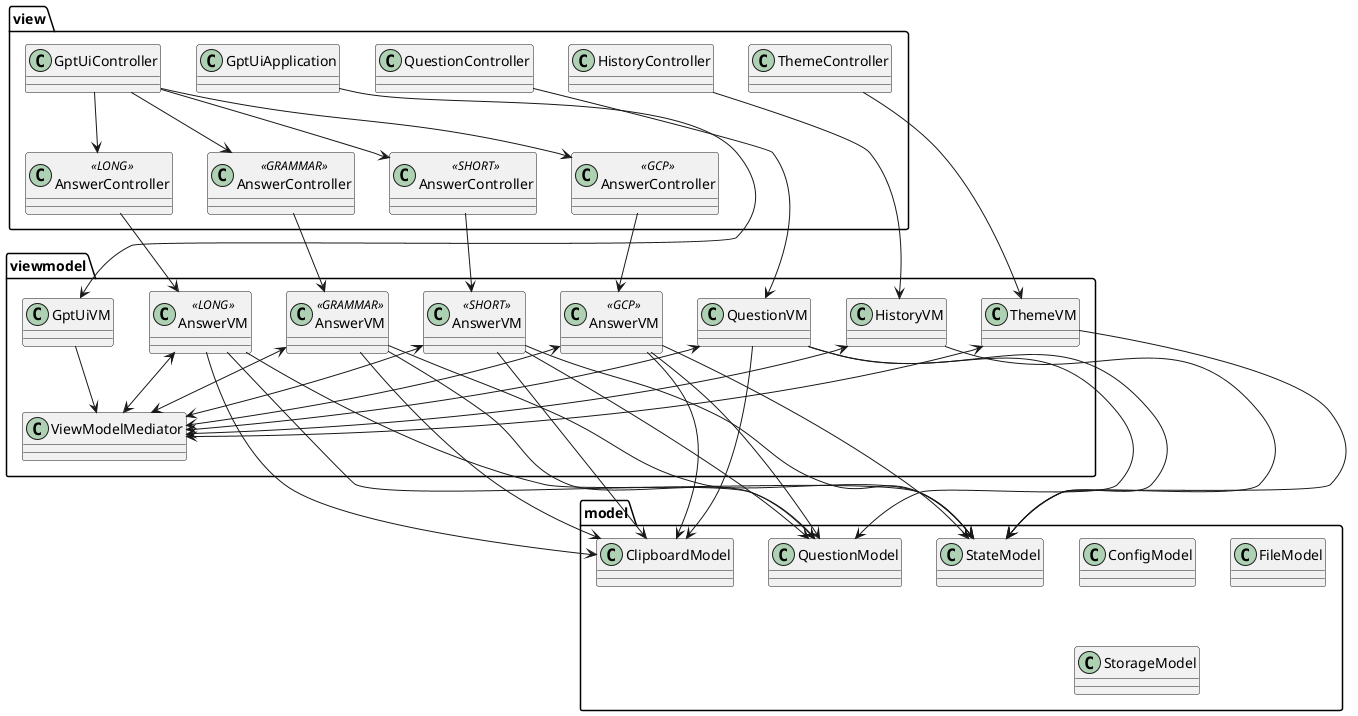 @startuml
'https://plantuml.com/class-diagram

package model{
    class StateModel
    class ClipboardModel
    class ConfigModel
    class FileModel
    class QuestionModel
    class StorageModel
}
package viewmodel {
    class "AnswerVM" as grammarAnswerVM <<GRAMMAR>>
    class "AnswerVM" as shortAnswerVM <<SHORT>>
    class "AnswerVM" as longAnswerVM <<LONG>>
    class "AnswerVM" as gcpAnswerVM <<GCP>>
    class GptUiVM
    class HistoryVM
    class QuestionVM
    class ThemeVM
    class ViewModelMediator
}

package view {
    class "AnswerController"  as grammarAnswerController <<GRAMMAR>>
    class "AnswerController" as shortAnswerController <<SHORT>>
    class "AnswerController" as longAnswerController <<LONG>>
    class "AnswerController" as gcpAnswerController <<GCP>>
    class GptUiApplication
    class GptUiController
    class HistoryController
    class QuestionController
    class ThemeController
}

ThemeController ---> ThemeVM
QuestionController ---> QuestionVM
HistoryController ---> HistoryVM
grammarAnswerController --> grammarAnswerVM
shortAnswerController --> shortAnswerVM
longAnswerController --> longAnswerVM
gcpAnswerController --> gcpAnswerVM
GptUiApplication --> GptUiVM

GptUiController --> grammarAnswerController
GptUiController --> shortAnswerController
GptUiController --> longAnswerController
GptUiController --> gcpAnswerController

ThemeVM <--> ViewModelMediator
QuestionVM <--> ViewModelMediator
HistoryVM <--> ViewModelMediator
GptUiVM --> ViewModelMediator
grammarAnswerVM <--> ViewModelMediator
shortAnswerVM <--> ViewModelMediator
longAnswerVM <--> ViewModelMediator
gcpAnswerVM <--> ViewModelMediator

ThemeVM ---> StateModel
HistoryVM ---> StateModel
QuestionVM ---> StateModel
QuestionVM ---> QuestionModel
QuestionVM ---> ClipboardModel

grammarAnswerVM --> StateModel
shortAnswerVM --> StateModel
longAnswerVM --> StateModel
gcpAnswerVM --> StateModel

grammarAnswerVM --> QuestionModel
shortAnswerVM --> QuestionModel
longAnswerVM --> QuestionModel
gcpAnswerVM --> QuestionModel

grammarAnswerVM --> ClipboardModel
shortAnswerVM --> ClipboardModel
longAnswerVM --> ClipboardModel
gcpAnswerVM --> ClipboardModel


@enduml